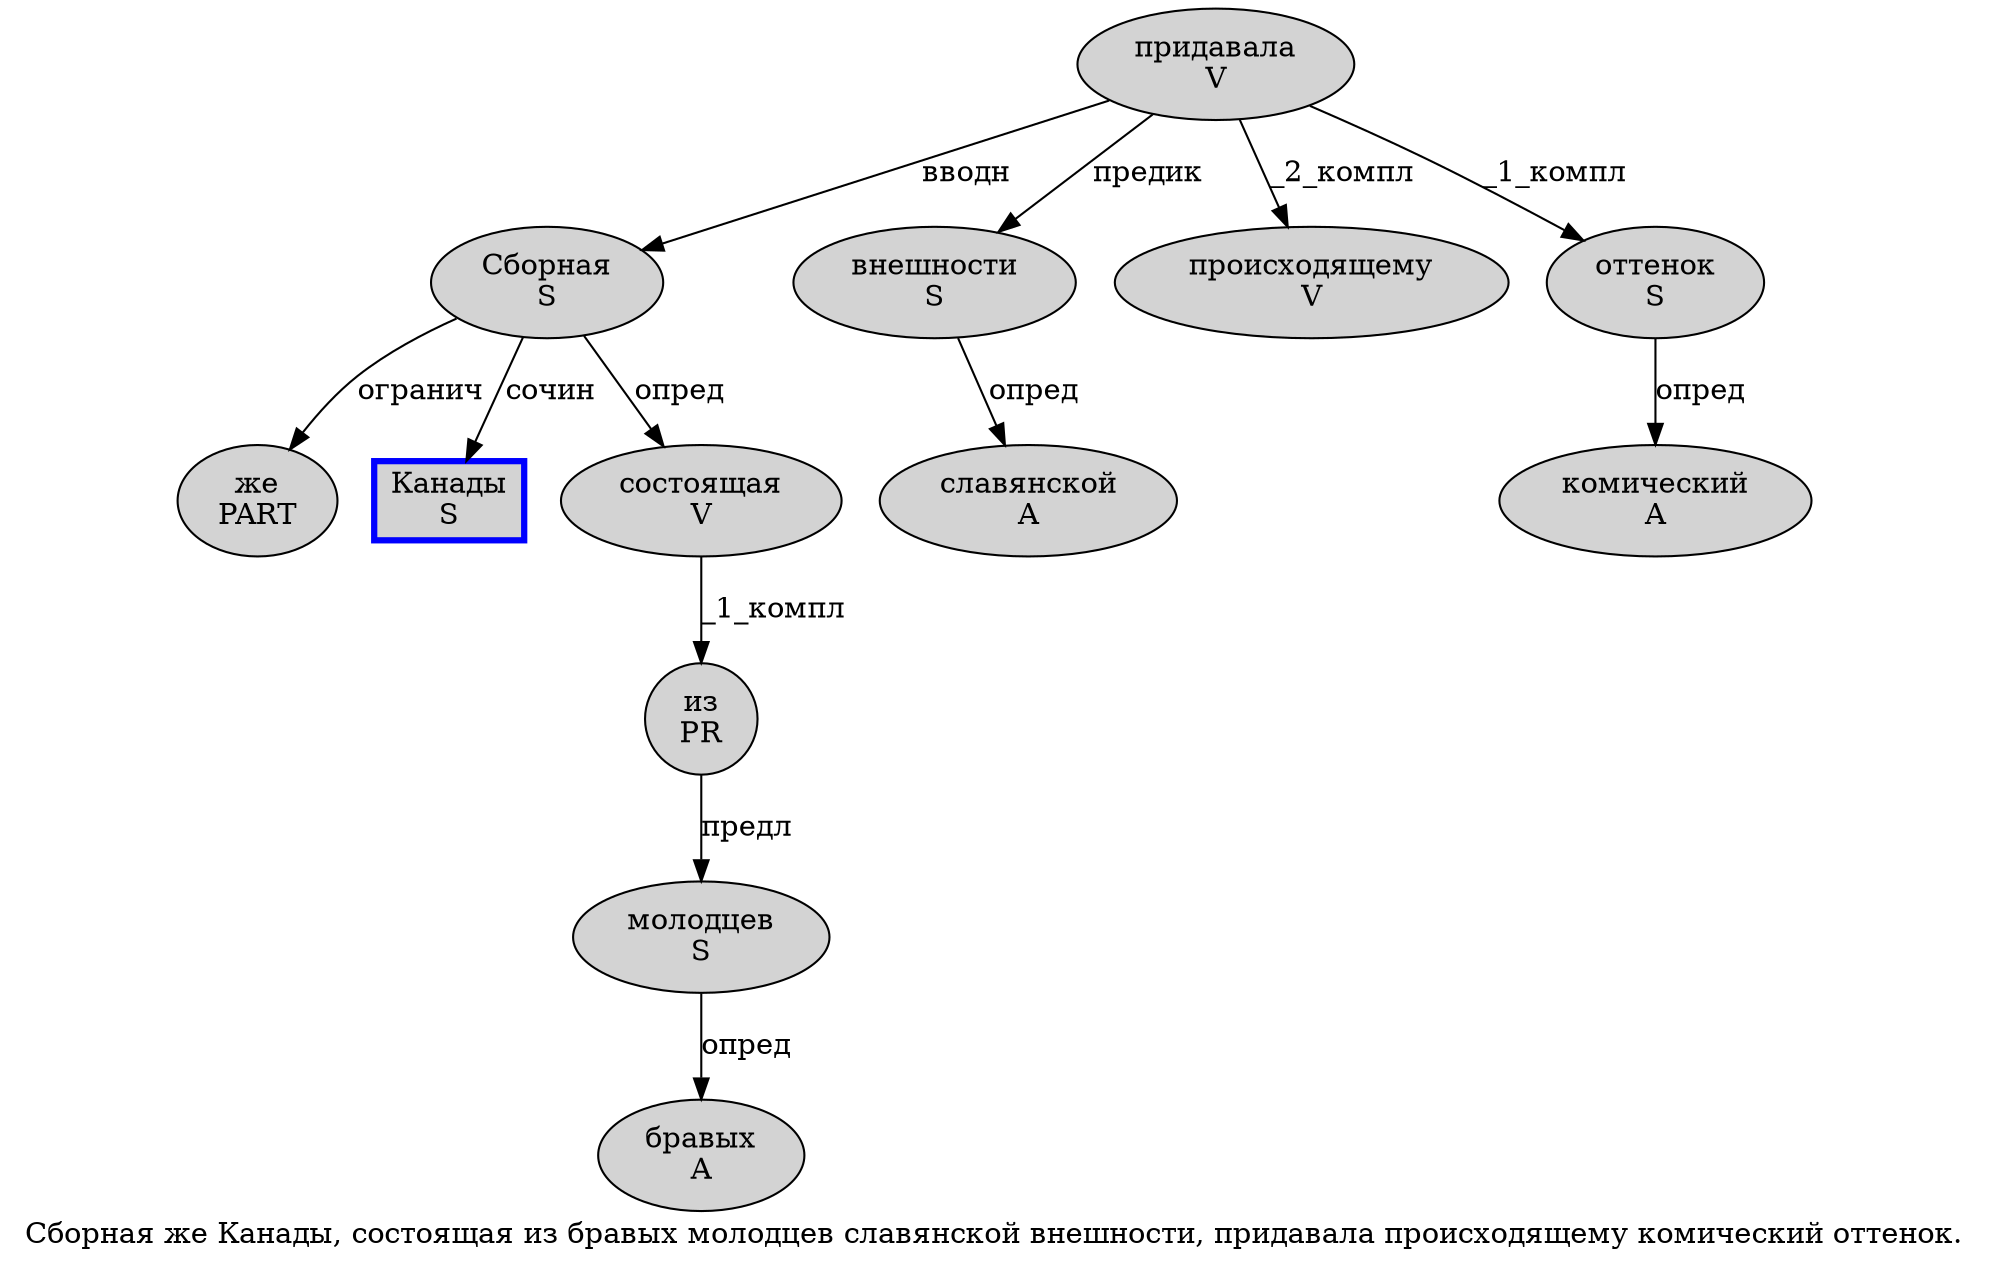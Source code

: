 digraph SENTENCE_3661 {
	graph [label="Сборная же Канады, состоящая из бравых молодцев славянской внешности, придавала происходящему комический оттенок."]
	node [style=filled]
		0 [label="Сборная
S" color="" fillcolor=lightgray penwidth=1 shape=ellipse]
		1 [label="же
PART" color="" fillcolor=lightgray penwidth=1 shape=ellipse]
		2 [label="Канады
S" color=blue fillcolor=lightgray penwidth=3 shape=box]
		4 [label="состоящая
V" color="" fillcolor=lightgray penwidth=1 shape=ellipse]
		5 [label="из
PR" color="" fillcolor=lightgray penwidth=1 shape=ellipse]
		6 [label="бравых
A" color="" fillcolor=lightgray penwidth=1 shape=ellipse]
		7 [label="молодцев
S" color="" fillcolor=lightgray penwidth=1 shape=ellipse]
		8 [label="славянской
A" color="" fillcolor=lightgray penwidth=1 shape=ellipse]
		9 [label="внешности
S" color="" fillcolor=lightgray penwidth=1 shape=ellipse]
		11 [label="придавала
V" color="" fillcolor=lightgray penwidth=1 shape=ellipse]
		12 [label="происходящему
V" color="" fillcolor=lightgray penwidth=1 shape=ellipse]
		13 [label="комический
A" color="" fillcolor=lightgray penwidth=1 shape=ellipse]
		14 [label="оттенок
S" color="" fillcolor=lightgray penwidth=1 shape=ellipse]
			0 -> 1 [label="огранич"]
			0 -> 2 [label="сочин"]
			0 -> 4 [label="опред"]
			14 -> 13 [label="опред"]
			5 -> 7 [label="предл"]
			11 -> 0 [label="вводн"]
			11 -> 9 [label="предик"]
			11 -> 12 [label="_2_компл"]
			11 -> 14 [label="_1_компл"]
			4 -> 5 [label="_1_компл"]
			7 -> 6 [label="опред"]
			9 -> 8 [label="опред"]
}